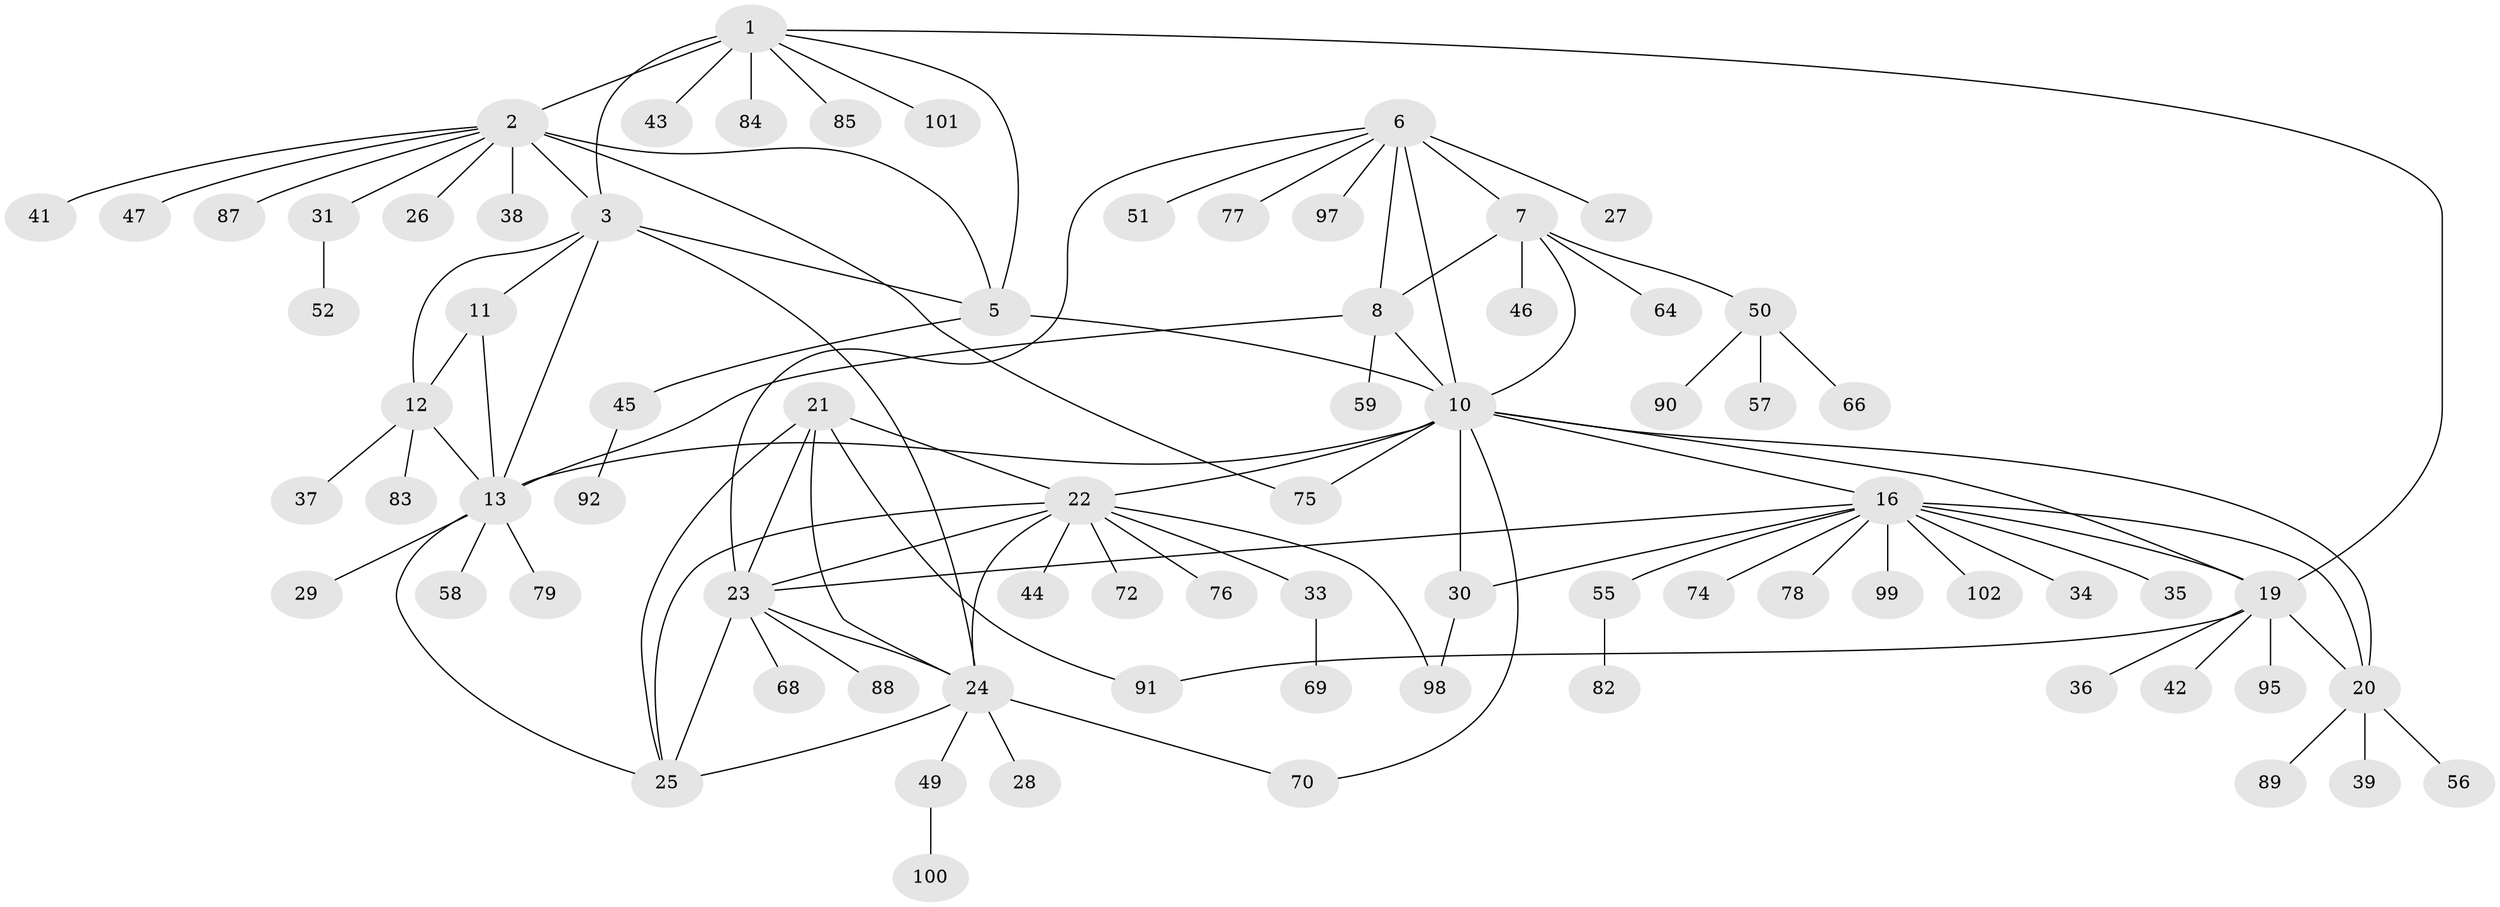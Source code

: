 // original degree distribution, {10: 0.04854368932038835, 6: 0.038834951456310676, 9: 0.019417475728155338, 7: 0.06796116504854369, 8: 0.038834951456310676, 4: 0.019417475728155338, 5: 0.02912621359223301, 1: 0.5825242718446602, 3: 0.038834951456310676, 2: 0.11650485436893204}
// Generated by graph-tools (version 1.1) at 2025/11/02/27/25 16:11:32]
// undirected, 77 vertices, 106 edges
graph export_dot {
graph [start="1"]
  node [color=gray90,style=filled];
  1 [super="+94"];
  2 [super="+4"];
  3 [super="+14"];
  5 [super="+65"];
  6 [super="+9"];
  7 [super="+60"];
  8 [super="+62"];
  10 [super="+17"];
  11;
  12 [super="+73"];
  13 [super="+15"];
  16 [super="+18"];
  19 [super="+67"];
  20 [super="+80"];
  21;
  22 [super="+48"];
  23 [super="+53"];
  24 [super="+40"];
  25 [super="+32"];
  26;
  27;
  28;
  29;
  30 [super="+54"];
  31 [super="+71"];
  33 [super="+61"];
  34 [super="+86"];
  35;
  36;
  37;
  38;
  39;
  41;
  42;
  43;
  44;
  45 [super="+96"];
  46;
  47;
  49 [super="+63"];
  50 [super="+93"];
  51;
  52;
  55;
  56;
  57;
  58;
  59;
  64;
  66;
  68;
  69;
  70;
  72;
  74;
  75 [super="+81"];
  76;
  77;
  78;
  79 [super="+103"];
  82;
  83;
  84;
  85;
  87;
  88;
  89;
  90;
  91;
  92;
  95;
  97;
  98;
  99;
  100;
  101;
  102;
  1 -- 2 [weight=2];
  1 -- 3;
  1 -- 5;
  1 -- 19;
  1 -- 43;
  1 -- 84;
  1 -- 85;
  1 -- 101;
  2 -- 3 [weight=2];
  2 -- 5 [weight=2];
  2 -- 38;
  2 -- 41;
  2 -- 75;
  2 -- 47;
  2 -- 87;
  2 -- 26;
  2 -- 31;
  3 -- 5;
  3 -- 24;
  3 -- 11;
  3 -- 12;
  3 -- 13 [weight=2];
  5 -- 10;
  5 -- 45;
  6 -- 7 [weight=2];
  6 -- 8 [weight=2];
  6 -- 10 [weight=2];
  6 -- 27;
  6 -- 51;
  6 -- 77;
  6 -- 97;
  6 -- 23;
  7 -- 8;
  7 -- 10;
  7 -- 46;
  7 -- 50;
  7 -- 64;
  8 -- 10;
  8 -- 13 [weight=2];
  8 -- 59;
  10 -- 30 [weight=2];
  10 -- 70;
  10 -- 75;
  10 -- 22;
  10 -- 16 [weight=2];
  10 -- 19;
  10 -- 20;
  10 -- 13;
  11 -- 12;
  11 -- 13 [weight=2];
  12 -- 13 [weight=2];
  12 -- 37;
  12 -- 83;
  13 -- 25;
  13 -- 29;
  13 -- 58;
  13 -- 79;
  16 -- 19 [weight=2];
  16 -- 20 [weight=2];
  16 -- 35;
  16 -- 74;
  16 -- 78;
  16 -- 34;
  16 -- 99;
  16 -- 102;
  16 -- 23;
  16 -- 55;
  16 -- 30;
  19 -- 20;
  19 -- 36;
  19 -- 42;
  19 -- 91;
  19 -- 95;
  20 -- 39;
  20 -- 56;
  20 -- 89;
  21 -- 22;
  21 -- 23;
  21 -- 24;
  21 -- 25;
  21 -- 91;
  22 -- 23;
  22 -- 24;
  22 -- 25;
  22 -- 33;
  22 -- 44;
  22 -- 72;
  22 -- 76;
  22 -- 98;
  23 -- 24;
  23 -- 25;
  23 -- 68;
  23 -- 88;
  24 -- 25;
  24 -- 28;
  24 -- 49;
  24 -- 70;
  30 -- 98;
  31 -- 52;
  33 -- 69;
  45 -- 92;
  49 -- 100;
  50 -- 57;
  50 -- 66;
  50 -- 90;
  55 -- 82;
}
